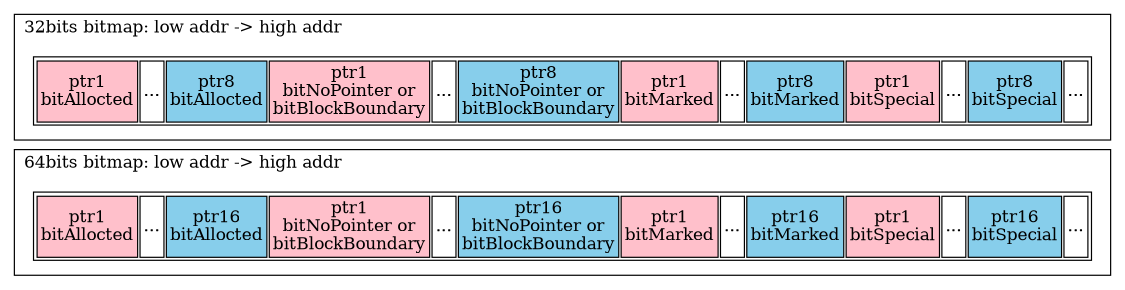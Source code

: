 digraph bitmap {
	rankdir = "LR"
	size = "7.5,10"
	node [shape = "plaintext"]
	subgraph cluster_v64 {
		label = "64bits bitmap: low addr -> high addr"
		labeljust = "l"

		map64 [label = <
		<table>
		<tr>

		<td bgcolor="pink">
		<font color="black">ptr1<br/>bitAllocted</font>
		</td>
		<td>
		<font color="black">...</font>
		</td>
		<td bgcolor="skyblue">
		<font color="black">ptr16<br/>bitAllocted</font>
		</td>

		<td bgcolor="pink">
		<font color="black">ptr1<br/>bitNoPointer or<br/>bitBlockBoundary</font>
		</td>
		<td>
		<font color="black">...</font>
		</td>
		<td bgcolor="skyblue">
		<font color="black">ptr16<br/>bitNoPointer or<br/>bitBlockBoundary</font>
		</td>

		<td bgcolor="pink">
		<font color="black">ptr1<br/>bitMarked</font>
		</td>
		<td>
		<font color="black">...</font>
		</td>
		<td bgcolor="skyblue">
		<font color="black">ptr16<br/>bitMarked</font>
		</td>

		<td bgcolor="pink">
		<font color="black">ptr1<br/>bitSpecial</font>
		</td>
		<td>
		<font color="black">...</font>
		</td>
		<td bgcolor="skyblue">
		<font color="black">ptr16<br/>bitSpecial</font>
		</td>

		<td>
		<font color="black">...</font>
		</td>

		</tr>
		</table>>];

	}
	
	subgraph cluster_v32 {
		label = "32bits bitmap: low addr -> high addr"
		labeljust = "l"
		map32 [label = <
		<table>
		<tr>

		<td bgcolor="pink">
		<font color="black">ptr1<br/>bitAllocted</font>
		</td>
		<td>
		<font color="black">...</font>
		</td>
		<td bgcolor="skyblue">
		<font color="black">ptr8<br/>bitAllocted</font>
		</td>

		<td bgcolor="pink">
		<font color="black">ptr1<br/>bitNoPointer or<br/>bitBlockBoundary</font>
		</td>
		<td>
		<font color="black">...</font>
		</td>
		<td bgcolor="skyblue">
		<font color="black">ptr8<br/>bitNoPointer or<br/>bitBlockBoundary</font>
		</td>

		<td bgcolor="pink">
		<font color="black">ptr1<br/>bitMarked</font>
		</td>
		<td>
		<font color="black">...</font>
		</td>
		<td bgcolor="skyblue">
		<font color="black">ptr8<br/>bitMarked</font>
		</td>

		<td bgcolor="pink">
		<font color="black">ptr1<br/>bitSpecial</font>
		</td>
		<td>
		<font color="black">...</font>
		</td>
		<td bgcolor="skyblue">
		<font color="black">ptr8<br/>bitSpecial</font>
		</td>

		<td>
		<font color="black">...</font>
		</td>

		</tr>
		</table>>];
	}
}
